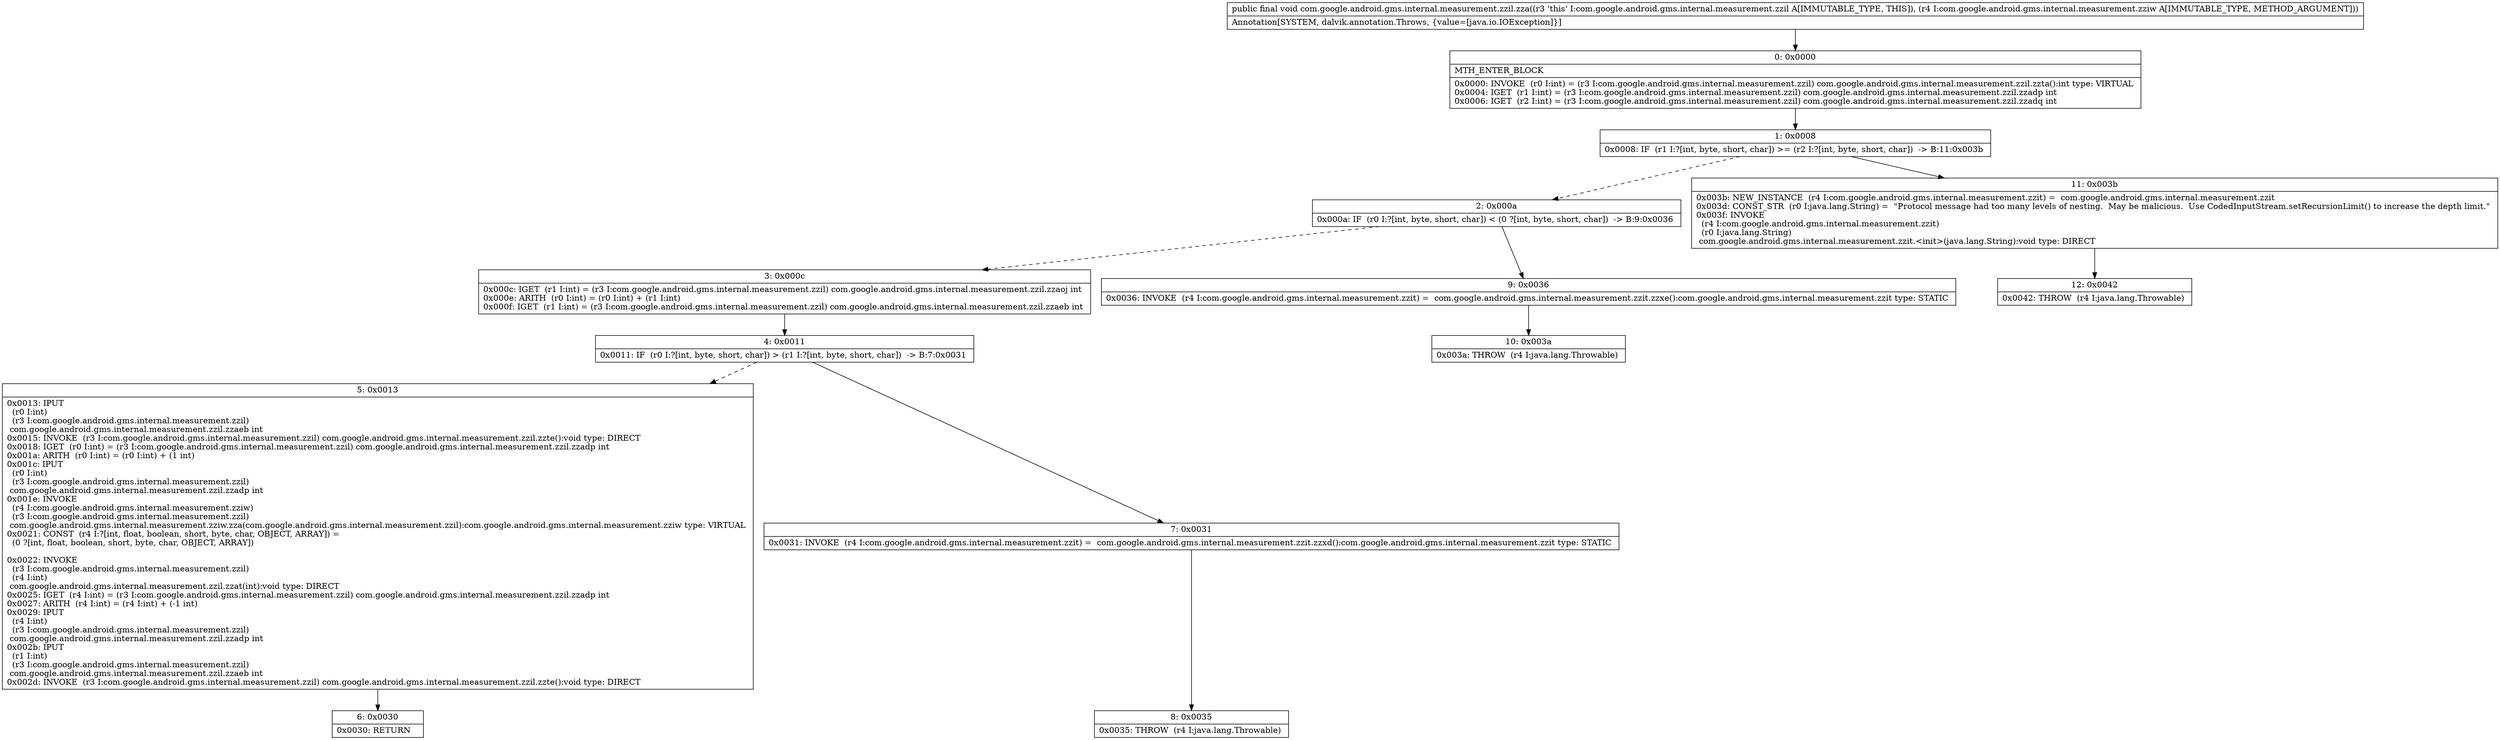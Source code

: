 digraph "CFG forcom.google.android.gms.internal.measurement.zzil.zza(Lcom\/google\/android\/gms\/internal\/measurement\/zziw;)V" {
Node_0 [shape=record,label="{0\:\ 0x0000|MTH_ENTER_BLOCK\l|0x0000: INVOKE  (r0 I:int) = (r3 I:com.google.android.gms.internal.measurement.zzil) com.google.android.gms.internal.measurement.zzil.zzta():int type: VIRTUAL \l0x0004: IGET  (r1 I:int) = (r3 I:com.google.android.gms.internal.measurement.zzil) com.google.android.gms.internal.measurement.zzil.zzadp int \l0x0006: IGET  (r2 I:int) = (r3 I:com.google.android.gms.internal.measurement.zzil) com.google.android.gms.internal.measurement.zzil.zzadq int \l}"];
Node_1 [shape=record,label="{1\:\ 0x0008|0x0008: IF  (r1 I:?[int, byte, short, char]) \>= (r2 I:?[int, byte, short, char])  \-\> B:11:0x003b \l}"];
Node_2 [shape=record,label="{2\:\ 0x000a|0x000a: IF  (r0 I:?[int, byte, short, char]) \< (0 ?[int, byte, short, char])  \-\> B:9:0x0036 \l}"];
Node_3 [shape=record,label="{3\:\ 0x000c|0x000c: IGET  (r1 I:int) = (r3 I:com.google.android.gms.internal.measurement.zzil) com.google.android.gms.internal.measurement.zzil.zzaoj int \l0x000e: ARITH  (r0 I:int) = (r0 I:int) + (r1 I:int) \l0x000f: IGET  (r1 I:int) = (r3 I:com.google.android.gms.internal.measurement.zzil) com.google.android.gms.internal.measurement.zzil.zzaeb int \l}"];
Node_4 [shape=record,label="{4\:\ 0x0011|0x0011: IF  (r0 I:?[int, byte, short, char]) \> (r1 I:?[int, byte, short, char])  \-\> B:7:0x0031 \l}"];
Node_5 [shape=record,label="{5\:\ 0x0013|0x0013: IPUT  \l  (r0 I:int)\l  (r3 I:com.google.android.gms.internal.measurement.zzil)\l com.google.android.gms.internal.measurement.zzil.zzaeb int \l0x0015: INVOKE  (r3 I:com.google.android.gms.internal.measurement.zzil) com.google.android.gms.internal.measurement.zzil.zzte():void type: DIRECT \l0x0018: IGET  (r0 I:int) = (r3 I:com.google.android.gms.internal.measurement.zzil) com.google.android.gms.internal.measurement.zzil.zzadp int \l0x001a: ARITH  (r0 I:int) = (r0 I:int) + (1 int) \l0x001c: IPUT  \l  (r0 I:int)\l  (r3 I:com.google.android.gms.internal.measurement.zzil)\l com.google.android.gms.internal.measurement.zzil.zzadp int \l0x001e: INVOKE  \l  (r4 I:com.google.android.gms.internal.measurement.zziw)\l  (r3 I:com.google.android.gms.internal.measurement.zzil)\l com.google.android.gms.internal.measurement.zziw.zza(com.google.android.gms.internal.measurement.zzil):com.google.android.gms.internal.measurement.zziw type: VIRTUAL \l0x0021: CONST  (r4 I:?[int, float, boolean, short, byte, char, OBJECT, ARRAY]) = \l  (0 ?[int, float, boolean, short, byte, char, OBJECT, ARRAY])\l \l0x0022: INVOKE  \l  (r3 I:com.google.android.gms.internal.measurement.zzil)\l  (r4 I:int)\l com.google.android.gms.internal.measurement.zzil.zzat(int):void type: DIRECT \l0x0025: IGET  (r4 I:int) = (r3 I:com.google.android.gms.internal.measurement.zzil) com.google.android.gms.internal.measurement.zzil.zzadp int \l0x0027: ARITH  (r4 I:int) = (r4 I:int) + (\-1 int) \l0x0029: IPUT  \l  (r4 I:int)\l  (r3 I:com.google.android.gms.internal.measurement.zzil)\l com.google.android.gms.internal.measurement.zzil.zzadp int \l0x002b: IPUT  \l  (r1 I:int)\l  (r3 I:com.google.android.gms.internal.measurement.zzil)\l com.google.android.gms.internal.measurement.zzil.zzaeb int \l0x002d: INVOKE  (r3 I:com.google.android.gms.internal.measurement.zzil) com.google.android.gms.internal.measurement.zzil.zzte():void type: DIRECT \l}"];
Node_6 [shape=record,label="{6\:\ 0x0030|0x0030: RETURN   \l}"];
Node_7 [shape=record,label="{7\:\ 0x0031|0x0031: INVOKE  (r4 I:com.google.android.gms.internal.measurement.zzit) =  com.google.android.gms.internal.measurement.zzit.zzxd():com.google.android.gms.internal.measurement.zzit type: STATIC \l}"];
Node_8 [shape=record,label="{8\:\ 0x0035|0x0035: THROW  (r4 I:java.lang.Throwable) \l}"];
Node_9 [shape=record,label="{9\:\ 0x0036|0x0036: INVOKE  (r4 I:com.google.android.gms.internal.measurement.zzit) =  com.google.android.gms.internal.measurement.zzit.zzxe():com.google.android.gms.internal.measurement.zzit type: STATIC \l}"];
Node_10 [shape=record,label="{10\:\ 0x003a|0x003a: THROW  (r4 I:java.lang.Throwable) \l}"];
Node_11 [shape=record,label="{11\:\ 0x003b|0x003b: NEW_INSTANCE  (r4 I:com.google.android.gms.internal.measurement.zzit) =  com.google.android.gms.internal.measurement.zzit \l0x003d: CONST_STR  (r0 I:java.lang.String) =  \"Protocol message had too many levels of nesting.  May be malicious.  Use CodedInputStream.setRecursionLimit() to increase the depth limit.\" \l0x003f: INVOKE  \l  (r4 I:com.google.android.gms.internal.measurement.zzit)\l  (r0 I:java.lang.String)\l com.google.android.gms.internal.measurement.zzit.\<init\>(java.lang.String):void type: DIRECT \l}"];
Node_12 [shape=record,label="{12\:\ 0x0042|0x0042: THROW  (r4 I:java.lang.Throwable) \l}"];
MethodNode[shape=record,label="{public final void com.google.android.gms.internal.measurement.zzil.zza((r3 'this' I:com.google.android.gms.internal.measurement.zzil A[IMMUTABLE_TYPE, THIS]), (r4 I:com.google.android.gms.internal.measurement.zziw A[IMMUTABLE_TYPE, METHOD_ARGUMENT]))  | Annotation[SYSTEM, dalvik.annotation.Throws, \{value=[java.io.IOException]\}]\l}"];
MethodNode -> Node_0;
Node_0 -> Node_1;
Node_1 -> Node_2[style=dashed];
Node_1 -> Node_11;
Node_2 -> Node_3[style=dashed];
Node_2 -> Node_9;
Node_3 -> Node_4;
Node_4 -> Node_5[style=dashed];
Node_4 -> Node_7;
Node_5 -> Node_6;
Node_7 -> Node_8;
Node_9 -> Node_10;
Node_11 -> Node_12;
}

